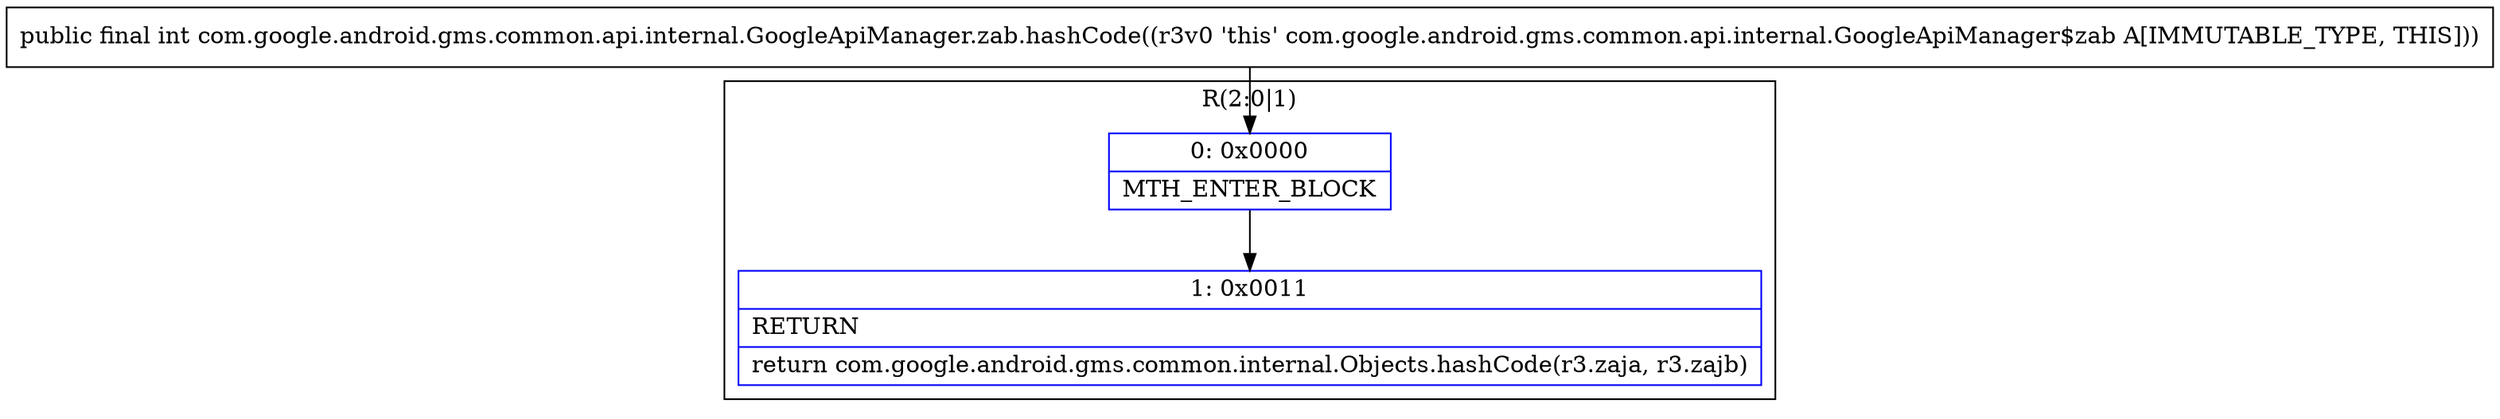 digraph "CFG forcom.google.android.gms.common.api.internal.GoogleApiManager.zab.hashCode()I" {
subgraph cluster_Region_1405086282 {
label = "R(2:0|1)";
node [shape=record,color=blue];
Node_0 [shape=record,label="{0\:\ 0x0000|MTH_ENTER_BLOCK\l}"];
Node_1 [shape=record,label="{1\:\ 0x0011|RETURN\l|return com.google.android.gms.common.internal.Objects.hashCode(r3.zaja, r3.zajb)\l}"];
}
MethodNode[shape=record,label="{public final int com.google.android.gms.common.api.internal.GoogleApiManager.zab.hashCode((r3v0 'this' com.google.android.gms.common.api.internal.GoogleApiManager$zab A[IMMUTABLE_TYPE, THIS])) }"];
MethodNode -> Node_0;
Node_0 -> Node_1;
}

